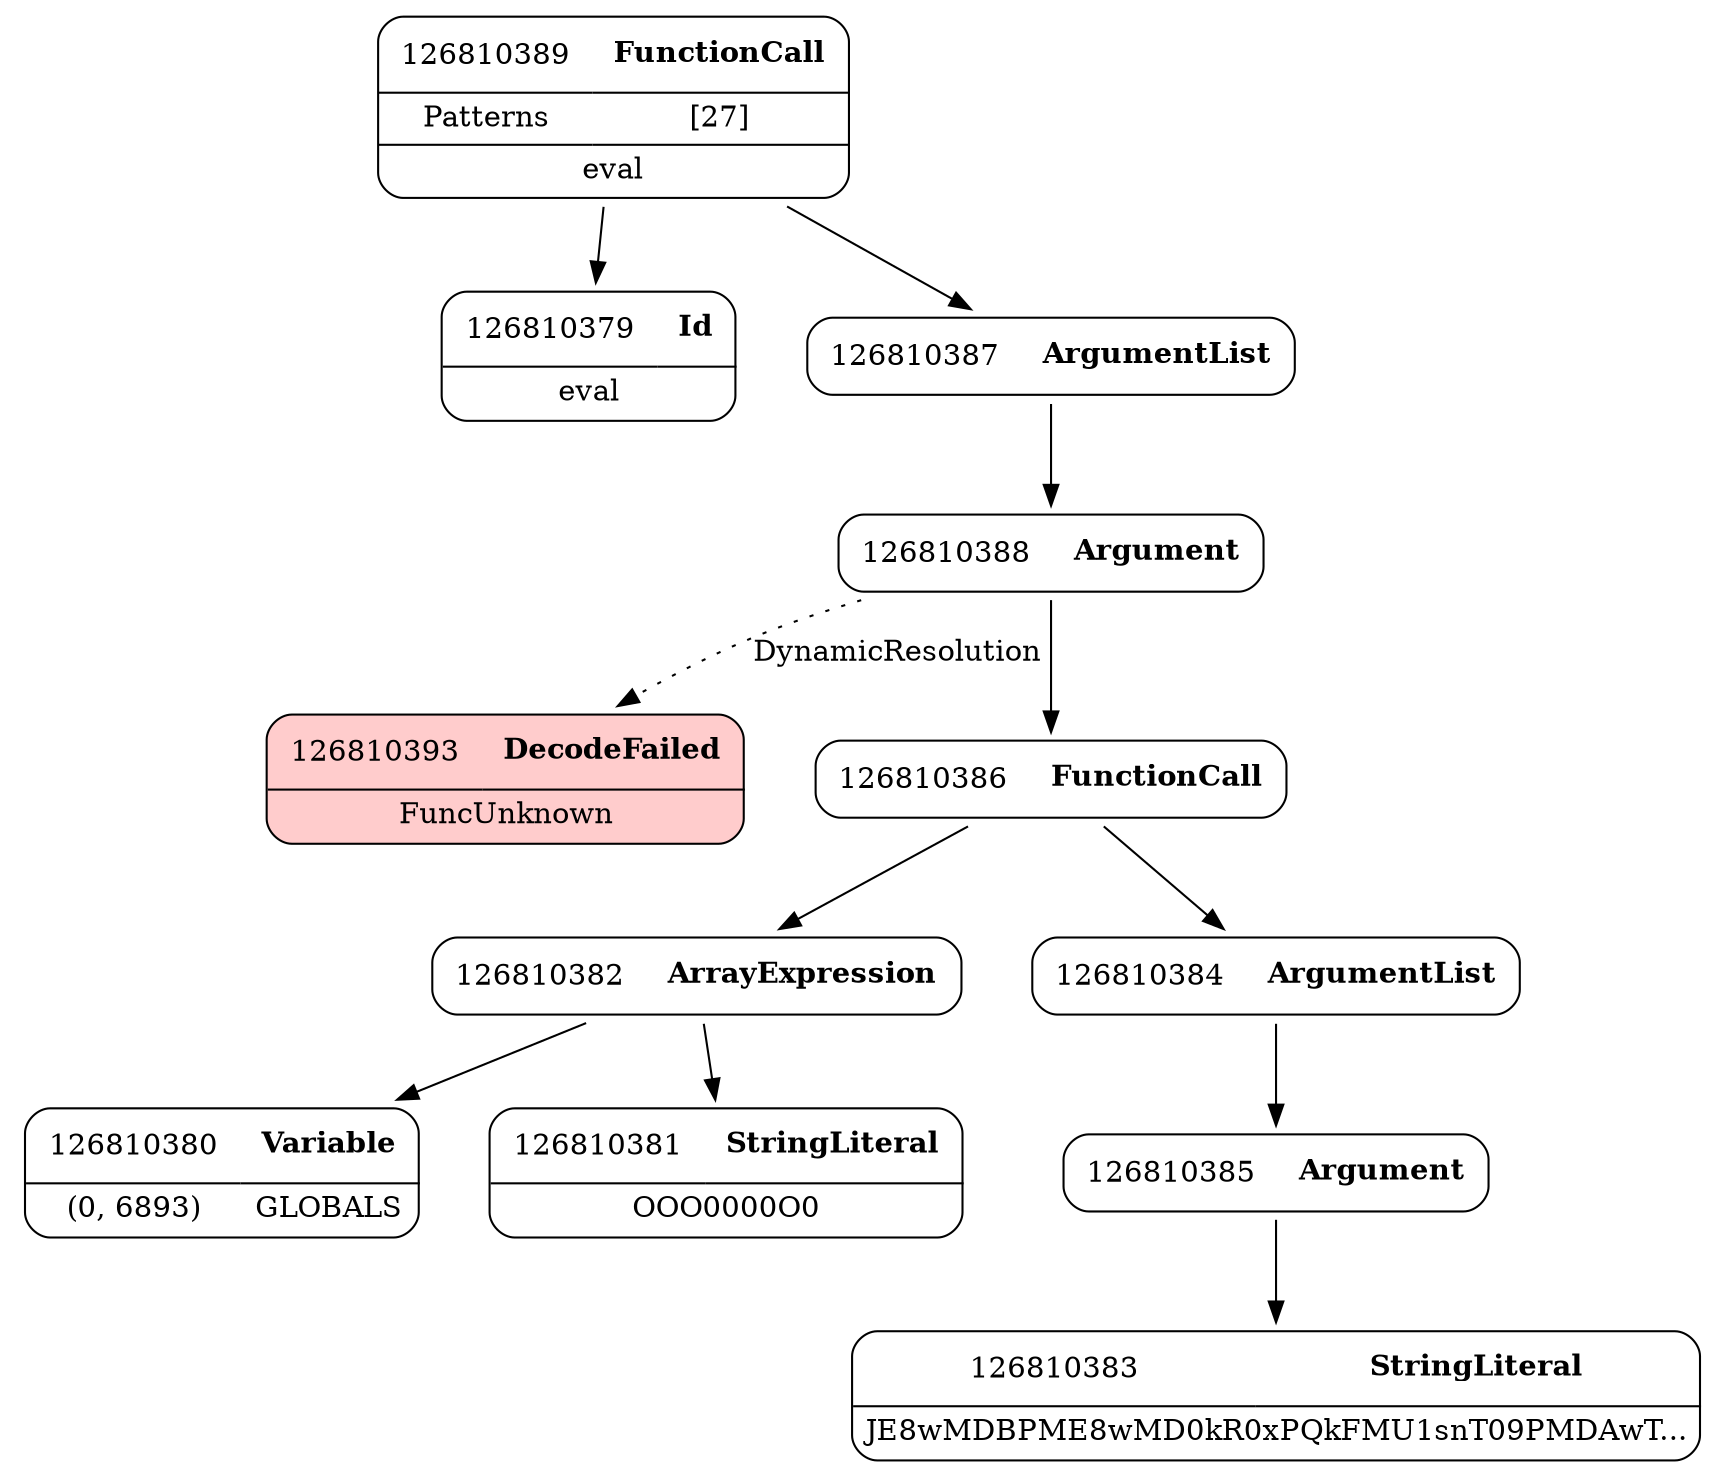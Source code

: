 digraph ast {
node [shape=none];
126810382 [label=<<TABLE border='1' cellspacing='0' cellpadding='10' style='rounded' ><TR><TD border='0'>126810382</TD><TD border='0'><B>ArrayExpression</B></TD></TR></TABLE>>];
126810382 -> 126810380 [weight=2];
126810382 -> 126810381 [weight=2];
126810383 [label=<<TABLE border='1' cellspacing='0' cellpadding='10' style='rounded' ><TR><TD border='0'>126810383</TD><TD border='0'><B>StringLiteral</B></TD></TR><HR/><TR><TD border='0' cellpadding='5' colspan='2'>JE8wMDBPME8wMD0kR0xPQkFMU1snT09PMDAwT...</TD></TR></TABLE>>];
126810380 [label=<<TABLE border='1' cellspacing='0' cellpadding='10' style='rounded' ><TR><TD border='0'>126810380</TD><TD border='0'><B>Variable</B></TD></TR><HR/><TR><TD border='0' cellpadding='5'>(0, 6893)</TD><TD border='0' cellpadding='5'>GLOBALS</TD></TR></TABLE>>];
126810381 [label=<<TABLE border='1' cellspacing='0' cellpadding='10' style='rounded' ><TR><TD border='0'>126810381</TD><TD border='0'><B>StringLiteral</B></TD></TR><HR/><TR><TD border='0' cellpadding='5' colspan='2'>OOO0000O0</TD></TR></TABLE>>];
126810379 [label=<<TABLE border='1' cellspacing='0' cellpadding='10' style='rounded' ><TR><TD border='0'>126810379</TD><TD border='0'><B>Id</B></TD></TR><HR/><TR><TD border='0' cellpadding='5' colspan='2'>eval</TD></TR></TABLE>>];
126810393 [label=<<TABLE border='1' cellspacing='0' cellpadding='10' style='rounded' bgcolor='#FFCCCC' ><TR><TD border='0'>126810393</TD><TD border='0'><B>DecodeFailed</B></TD></TR><HR/><TR><TD border='0' cellpadding='5' colspan='2'>FuncUnknown</TD></TR></TABLE>>];
126810388 [label=<<TABLE border='1' cellspacing='0' cellpadding='10' style='rounded' ><TR><TD border='0'>126810388</TD><TD border='0'><B>Argument</B></TD></TR></TABLE>>];
126810388 -> 126810386 [weight=2];
126810388 -> 126810393 [style=dotted,label=DynamicResolution];
126810389 [label=<<TABLE border='1' cellspacing='0' cellpadding='10' style='rounded' ><TR><TD border='0'>126810389</TD><TD border='0'><B>FunctionCall</B></TD></TR><HR/><TR><TD border='0' cellpadding='5'>Patterns</TD><TD border='0' cellpadding='5'>[27]</TD></TR><HR/><TR><TD border='0' cellpadding='5' colspan='2'>eval</TD></TR></TABLE>>];
126810389 -> 126810379 [weight=2];
126810389 -> 126810387 [weight=2];
126810386 [label=<<TABLE border='1' cellspacing='0' cellpadding='10' style='rounded' ><TR><TD border='0'>126810386</TD><TD border='0'><B>FunctionCall</B></TD></TR></TABLE>>];
126810386 -> 126810382 [weight=2];
126810386 -> 126810384 [weight=2];
126810387 [label=<<TABLE border='1' cellspacing='0' cellpadding='10' style='rounded' ><TR><TD border='0'>126810387</TD><TD border='0'><B>ArgumentList</B></TD></TR></TABLE>>];
126810387 -> 126810388 [weight=2];
126810384 [label=<<TABLE border='1' cellspacing='0' cellpadding='10' style='rounded' ><TR><TD border='0'>126810384</TD><TD border='0'><B>ArgumentList</B></TD></TR></TABLE>>];
126810384 -> 126810385 [weight=2];
126810385 [label=<<TABLE border='1' cellspacing='0' cellpadding='10' style='rounded' ><TR><TD border='0'>126810385</TD><TD border='0'><B>Argument</B></TD></TR></TABLE>>];
126810385 -> 126810383 [weight=2];
}
